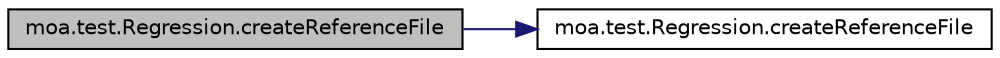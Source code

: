 digraph G
{
  edge [fontname="Helvetica",fontsize="10",labelfontname="Helvetica",labelfontsize="10"];
  node [fontname="Helvetica",fontsize="10",shape=record];
  rankdir=LR;
  Node1 [label="moa.test.Regression.createReferenceFile",height=0.2,width=0.4,color="black", fillcolor="grey75", style="filled" fontcolor="black"];
  Node1 -> Node2 [color="midnightblue",fontsize="10",style="solid",fontname="Helvetica"];
  Node2 [label="moa.test.Regression.createReferenceFile",height=0.2,width=0.4,color="black", fillcolor="white", style="filled",URL="$classmoa_1_1test_1_1Regression.html#aa3e01704f718d9ab6010ea9a489520ed",tooltip="Creates a reference file for the specified class."];
}

